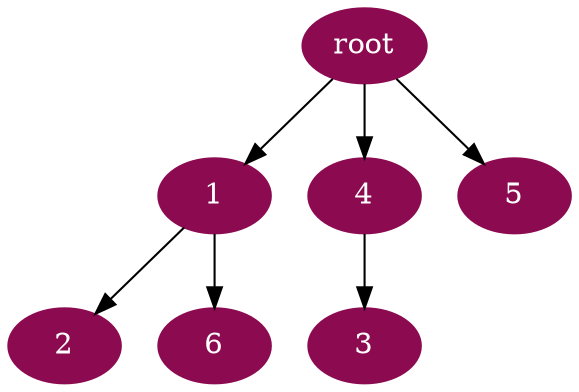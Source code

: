 digraph G {
node [color=deeppink4, style=filled, fontcolor=white];
"root" -> 1;
1 -> 2;
4 -> 3;
"root" -> 4;
"root" -> 5;
1 -> 6;
}
